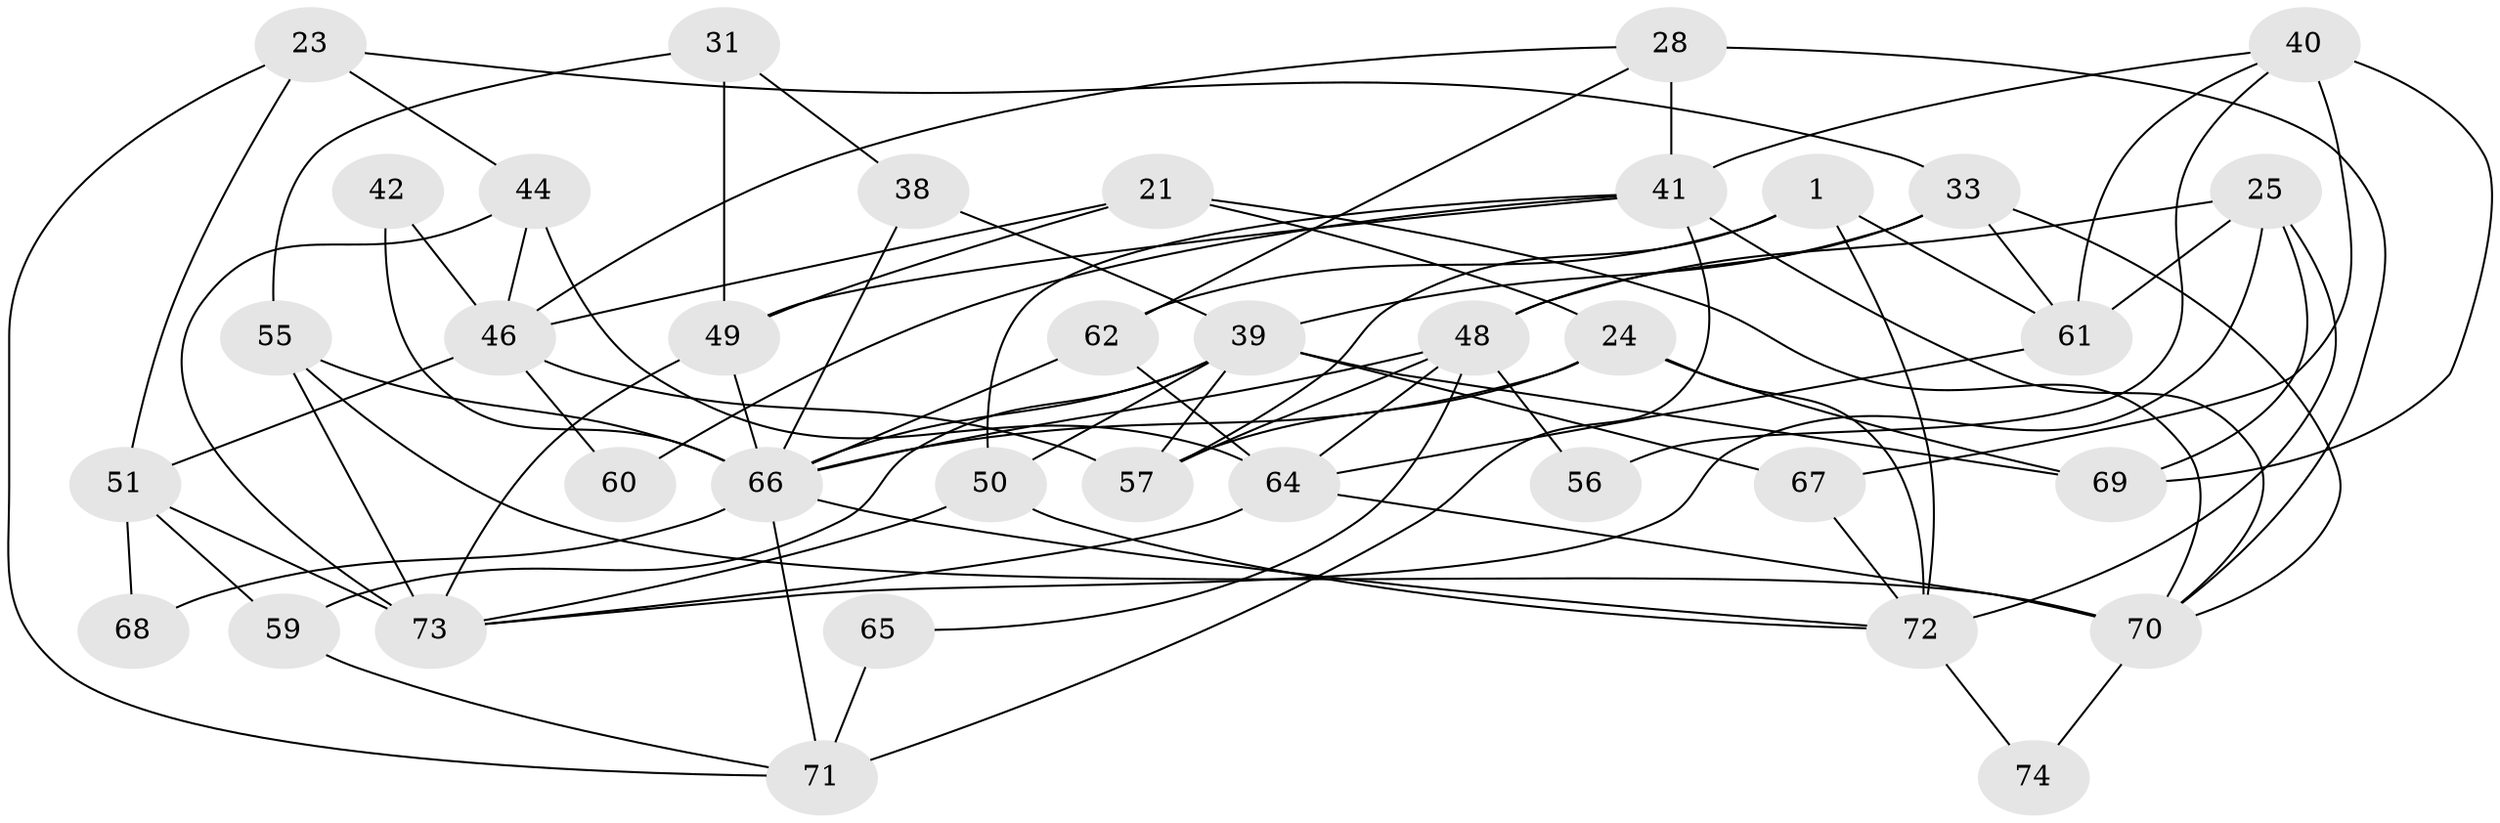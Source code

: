 // original degree distribution, {6: 0.12162162162162163, 4: 0.21621621621621623, 3: 0.33783783783783783, 5: 0.17567567567567569, 2: 0.10810810810810811, 7: 0.02702702702702703, 8: 0.013513513513513514}
// Generated by graph-tools (version 1.1) at 2025/53/03/04/25 21:53:38]
// undirected, 37 vertices, 86 edges
graph export_dot {
graph [start="1"]
  node [color=gray90,style=filled];
  1;
  21 [super="+16"];
  23 [super="+10+20"];
  24;
  25 [super="+2"];
  28 [super="+11"];
  31;
  33 [super="+7"];
  38;
  39 [super="+32"];
  40 [super="+37"];
  41 [super="+9+18"];
  42;
  44;
  46 [super="+22"];
  48 [super="+43"];
  49 [super="+13"];
  50;
  51 [super="+45"];
  55 [super="+15"];
  56;
  57 [super="+53"];
  59;
  60;
  61 [super="+35"];
  62;
  64 [super="+8+36"];
  65 [super="+5"];
  66 [super="+54+27"];
  67;
  68;
  69 [super="+30"];
  70 [super="+6+47"];
  71;
  72 [super="+58"];
  73 [super="+34+63"];
  74;
  1 -- 57;
  1 -- 62;
  1 -- 61 [weight=2];
  1 -- 72 [weight=2];
  21 -- 24;
  21 -- 46;
  21 -- 49;
  21 -- 70;
  23 -- 33;
  23 -- 71 [weight=2];
  23 -- 51;
  23 -- 44 [weight=2];
  24 -- 69;
  24 -- 66 [weight=2];
  24 -- 57;
  24 -- 72;
  25 -- 61;
  25 -- 48;
  25 -- 73;
  25 -- 69;
  25 -- 72;
  28 -- 62;
  28 -- 70 [weight=2];
  28 -- 46;
  28 -- 41 [weight=2];
  31 -- 38;
  31 -- 49;
  31 -- 55;
  33 -- 61;
  33 -- 39;
  33 -- 48;
  33 -- 70;
  38 -- 39;
  38 -- 66;
  39 -- 67 [weight=2];
  39 -- 66 [weight=2];
  39 -- 69 [weight=2];
  39 -- 50;
  39 -- 57;
  39 -- 59;
  40 -- 67 [weight=2];
  40 -- 56;
  40 -- 61;
  40 -- 41;
  40 -- 69;
  41 -- 50;
  41 -- 71 [weight=2];
  41 -- 49;
  41 -- 60;
  41 -- 70;
  42 -- 46;
  42 -- 66;
  44 -- 46 [weight=2];
  44 -- 64 [weight=2];
  44 -- 73;
  46 -- 60;
  46 -- 57;
  46 -- 51;
  48 -- 56;
  48 -- 65;
  48 -- 64 [weight=2];
  48 -- 66 [weight=2];
  48 -- 57;
  49 -- 66 [weight=2];
  49 -- 73 [weight=2];
  50 -- 72;
  50 -- 73;
  51 -- 59;
  51 -- 73;
  51 -- 68;
  55 -- 73;
  55 -- 70 [weight=2];
  55 -- 66 [weight=2];
  59 -- 71;
  61 -- 64;
  62 -- 66;
  62 -- 64;
  64 -- 70 [weight=2];
  64 -- 73;
  65 -- 71 [weight=2];
  66 -- 72 [weight=2];
  66 -- 68;
  66 -- 71;
  67 -- 72;
  70 -- 74;
  72 -- 74;
}
